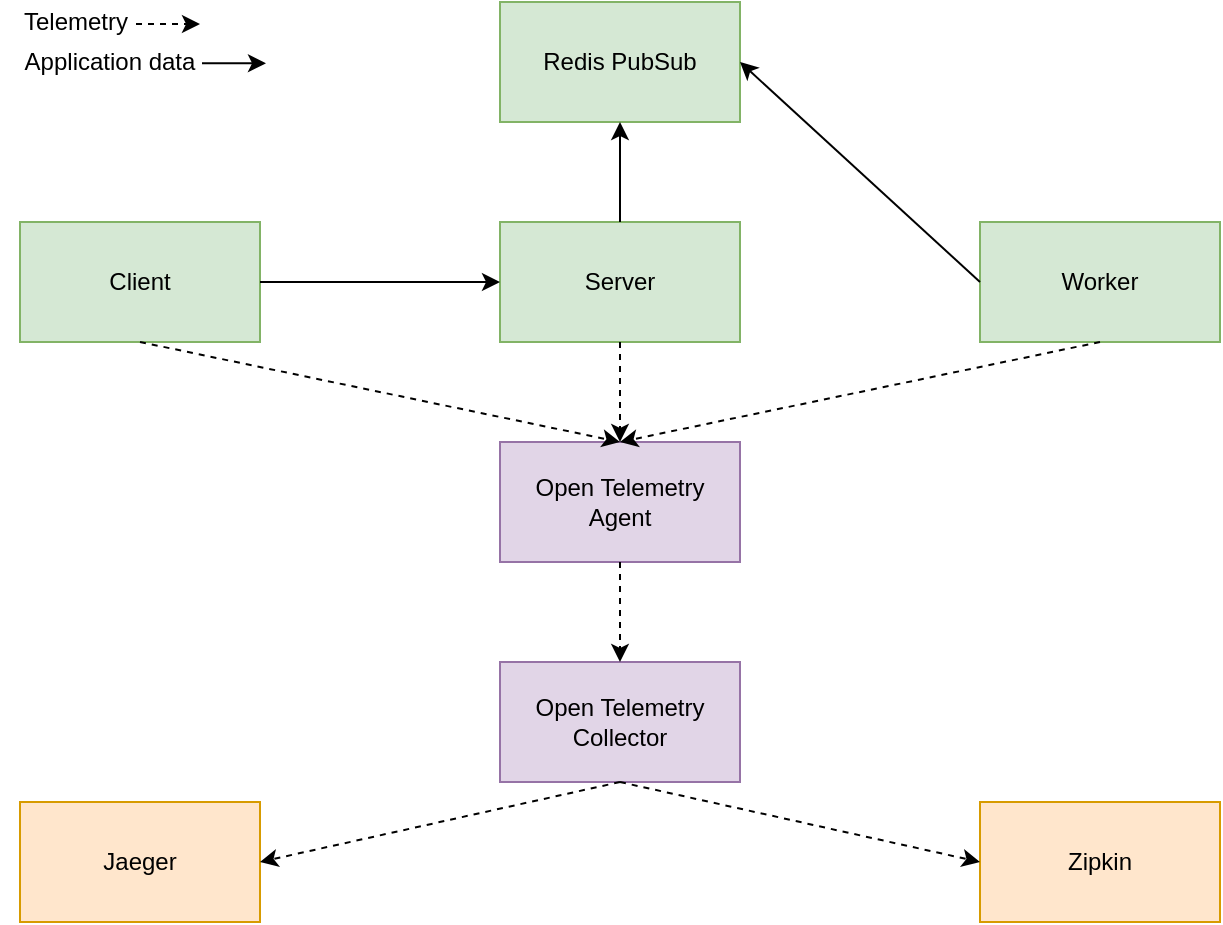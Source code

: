 <mxfile version="14.7.1" type="device"><diagram id="zbQk5-GYdDv3RjusrHBp" name="Page-1"><mxGraphModel dx="1320" dy="935" grid="1" gridSize="10" guides="1" tooltips="1" connect="1" arrows="1" fold="1" page="1" pageScale="1" pageWidth="850" pageHeight="1100" math="0" shadow="0"><root><mxCell id="0"/><mxCell id="1" parent="0"/><mxCell id="Y7gZP1fFiMfPitfSnyiE-1" value="Client" style="rounded=0;whiteSpace=wrap;html=1;fillColor=#d5e8d4;strokeColor=#82b366;" vertex="1" parent="1"><mxGeometry x="120" y="290" width="120" height="60" as="geometry"/></mxCell><mxCell id="Y7gZP1fFiMfPitfSnyiE-2" value="Server" style="rounded=0;whiteSpace=wrap;html=1;fillColor=#d5e8d4;strokeColor=#82b366;" vertex="1" parent="1"><mxGeometry x="360" y="290" width="120" height="60" as="geometry"/></mxCell><mxCell id="Y7gZP1fFiMfPitfSnyiE-3" value="Redis PubSub" style="rounded=0;whiteSpace=wrap;html=1;fillColor=#d5e8d4;strokeColor=#82b366;" vertex="1" parent="1"><mxGeometry x="360" y="180" width="120" height="60" as="geometry"/></mxCell><mxCell id="Y7gZP1fFiMfPitfSnyiE-4" value="Worker" style="rounded=0;whiteSpace=wrap;html=1;fillColor=#d5e8d4;strokeColor=#82b366;" vertex="1" parent="1"><mxGeometry x="600" y="290" width="120" height="60" as="geometry"/></mxCell><mxCell id="Y7gZP1fFiMfPitfSnyiE-5" value="" style="endArrow=classic;html=1;exitX=1;exitY=0.5;exitDx=0;exitDy=0;entryX=0;entryY=0.5;entryDx=0;entryDy=0;" edge="1" parent="1" source="Y7gZP1fFiMfPitfSnyiE-1" target="Y7gZP1fFiMfPitfSnyiE-2"><mxGeometry width="50" height="50" relative="1" as="geometry"><mxPoint x="400" y="380" as="sourcePoint"/><mxPoint x="450" y="380" as="targetPoint"/></mxGeometry></mxCell><mxCell id="Y7gZP1fFiMfPitfSnyiE-6" value="" style="endArrow=classic;html=1;entryX=0.5;entryY=1;entryDx=0;entryDy=0;" edge="1" parent="1" source="Y7gZP1fFiMfPitfSnyiE-2" target="Y7gZP1fFiMfPitfSnyiE-3"><mxGeometry width="50" height="50" relative="1" as="geometry"><mxPoint x="400" y="430" as="sourcePoint"/><mxPoint x="450" y="380" as="targetPoint"/></mxGeometry></mxCell><mxCell id="Y7gZP1fFiMfPitfSnyiE-7" value="" style="endArrow=classic;html=1;exitX=0;exitY=0.5;exitDx=0;exitDy=0;entryX=1;entryY=0.5;entryDx=0;entryDy=0;" edge="1" parent="1" source="Y7gZP1fFiMfPitfSnyiE-4" target="Y7gZP1fFiMfPitfSnyiE-3"><mxGeometry width="50" height="50" relative="1" as="geometry"><mxPoint x="400" y="430" as="sourcePoint"/><mxPoint x="420" y="140" as="targetPoint"/></mxGeometry></mxCell><mxCell id="Y7gZP1fFiMfPitfSnyiE-8" value="Open Telemetry Agent" style="rounded=0;whiteSpace=wrap;html=1;fillColor=#e1d5e7;strokeColor=#9673a6;" vertex="1" parent="1"><mxGeometry x="360" y="400" width="120" height="60" as="geometry"/></mxCell><mxCell id="Y7gZP1fFiMfPitfSnyiE-9" value="Open Telemetry Collector" style="rounded=0;whiteSpace=wrap;html=1;fillColor=#e1d5e7;strokeColor=#9673a6;" vertex="1" parent="1"><mxGeometry x="360" y="510" width="120" height="60" as="geometry"/></mxCell><mxCell id="Y7gZP1fFiMfPitfSnyiE-10" value="Jaeger" style="rounded=0;whiteSpace=wrap;html=1;fillColor=#ffe6cc;strokeColor=#d79b00;" vertex="1" parent="1"><mxGeometry x="120" y="580" width="120" height="60" as="geometry"/></mxCell><mxCell id="Y7gZP1fFiMfPitfSnyiE-11" value="Zipkin" style="rounded=0;whiteSpace=wrap;html=1;fillColor=#ffe6cc;strokeColor=#d79b00;" vertex="1" parent="1"><mxGeometry x="600" y="580" width="120" height="60" as="geometry"/></mxCell><mxCell id="Y7gZP1fFiMfPitfSnyiE-13" value="" style="endArrow=classic;html=1;exitX=0.5;exitY=1;exitDx=0;exitDy=0;entryX=0.5;entryY=0;entryDx=0;entryDy=0;dashed=1;" edge="1" parent="1" source="Y7gZP1fFiMfPitfSnyiE-1" target="Y7gZP1fFiMfPitfSnyiE-8"><mxGeometry width="50" height="50" relative="1" as="geometry"><mxPoint x="400" y="420" as="sourcePoint"/><mxPoint x="450" y="370" as="targetPoint"/></mxGeometry></mxCell><mxCell id="Y7gZP1fFiMfPitfSnyiE-14" value="" style="endArrow=classic;html=1;exitX=0.5;exitY=1;exitDx=0;exitDy=0;dashed=1;" edge="1" parent="1" source="Y7gZP1fFiMfPitfSnyiE-2"><mxGeometry width="50" height="50" relative="1" as="geometry"><mxPoint x="190" y="360" as="sourcePoint"/><mxPoint x="420" y="400" as="targetPoint"/></mxGeometry></mxCell><mxCell id="Y7gZP1fFiMfPitfSnyiE-15" value="" style="endArrow=classic;html=1;exitX=0.5;exitY=1;exitDx=0;exitDy=0;dashed=1;" edge="1" parent="1" source="Y7gZP1fFiMfPitfSnyiE-4"><mxGeometry width="50" height="50" relative="1" as="geometry"><mxPoint x="350" y="360" as="sourcePoint"/><mxPoint x="420" y="400" as="targetPoint"/></mxGeometry></mxCell><mxCell id="Y7gZP1fFiMfPitfSnyiE-16" value="" style="endArrow=classic;html=1;exitX=0.5;exitY=1;exitDx=0;exitDy=0;entryX=0.5;entryY=0;entryDx=0;entryDy=0;dashed=1;" edge="1" parent="1" source="Y7gZP1fFiMfPitfSnyiE-8" target="Y7gZP1fFiMfPitfSnyiE-9"><mxGeometry width="50" height="50" relative="1" as="geometry"><mxPoint x="190" y="360" as="sourcePoint"/><mxPoint x="435" y="410" as="targetPoint"/></mxGeometry></mxCell><mxCell id="Y7gZP1fFiMfPitfSnyiE-17" value="" style="endArrow=classic;html=1;exitX=0.5;exitY=1;exitDx=0;exitDy=0;entryX=1;entryY=0.5;entryDx=0;entryDy=0;dashed=1;" edge="1" parent="1" source="Y7gZP1fFiMfPitfSnyiE-9" target="Y7gZP1fFiMfPitfSnyiE-10"><mxGeometry width="50" height="50" relative="1" as="geometry"><mxPoint x="424" y="580" as="sourcePoint"/><mxPoint x="424" y="640" as="targetPoint"/></mxGeometry></mxCell><mxCell id="Y7gZP1fFiMfPitfSnyiE-18" value="" style="endArrow=classic;html=1;exitX=0.5;exitY=1;exitDx=0;exitDy=0;entryX=0;entryY=0.5;entryDx=0;entryDy=0;dashed=1;" edge="1" parent="1" source="Y7gZP1fFiMfPitfSnyiE-9" target="Y7gZP1fFiMfPitfSnyiE-11"><mxGeometry width="50" height="50" relative="1" as="geometry"><mxPoint x="435" y="590" as="sourcePoint"/><mxPoint x="250" y="640" as="targetPoint"/></mxGeometry></mxCell><mxCell id="Y7gZP1fFiMfPitfSnyiE-20" value="Telemetry" style="text;html=1;strokeColor=none;fillColor=none;align=center;verticalAlign=middle;whiteSpace=wrap;rounded=0;" vertex="1" parent="1"><mxGeometry x="128" y="180" width="40" height="20" as="geometry"/></mxCell><mxCell id="Y7gZP1fFiMfPitfSnyiE-21" value="Application data" style="text;html=1;strokeColor=none;fillColor=none;align=center;verticalAlign=middle;whiteSpace=wrap;rounded=0;" vertex="1" parent="1"><mxGeometry x="110" y="200" width="110" height="20" as="geometry"/></mxCell><mxCell id="Y7gZP1fFiMfPitfSnyiE-23" value="" style="endArrow=classic;html=1;exitX=1;exitY=0.5;exitDx=0;exitDy=0;dashed=1;" edge="1" parent="1"><mxGeometry width="50" height="50" relative="1" as="geometry"><mxPoint x="178" y="191" as="sourcePoint"/><mxPoint x="210" y="191" as="targetPoint"/></mxGeometry></mxCell><mxCell id="Y7gZP1fFiMfPitfSnyiE-25" value="" style="endArrow=classic;html=1;exitX=1;exitY=0.5;exitDx=0;exitDy=0;" edge="1" parent="1"><mxGeometry width="50" height="50" relative="1" as="geometry"><mxPoint x="211" y="210.66" as="sourcePoint"/><mxPoint x="243" y="210.66" as="targetPoint"/></mxGeometry></mxCell></root></mxGraphModel></diagram></mxfile>